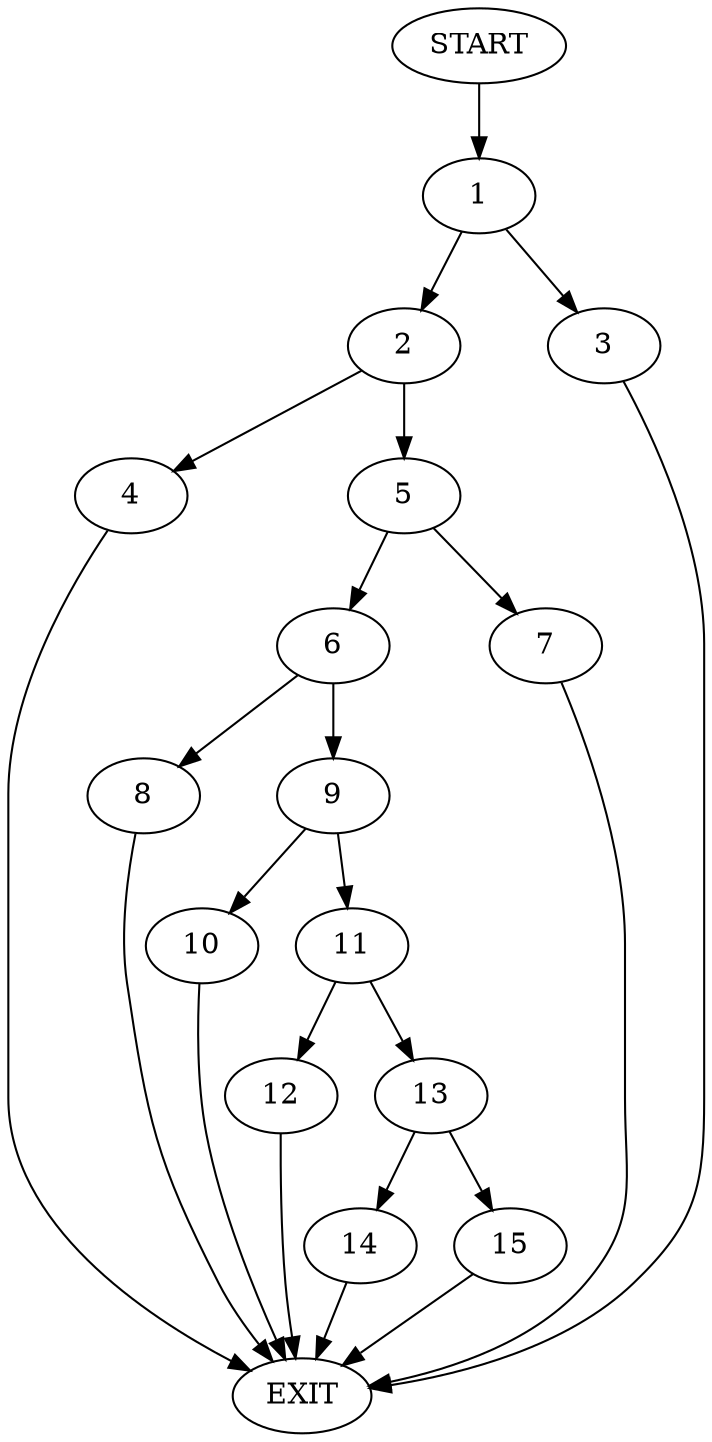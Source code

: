 digraph {
0 [label="START"]
16 [label="EXIT"]
0 -> 1
1 -> 2
1 -> 3
2 -> 4
2 -> 5
3 -> 16
5 -> 6
5 -> 7
4 -> 16
7 -> 16
6 -> 8
6 -> 9
9 -> 10
9 -> 11
8 -> 16
11 -> 12
11 -> 13
10 -> 16
12 -> 16
13 -> 14
13 -> 15
14 -> 16
15 -> 16
}
